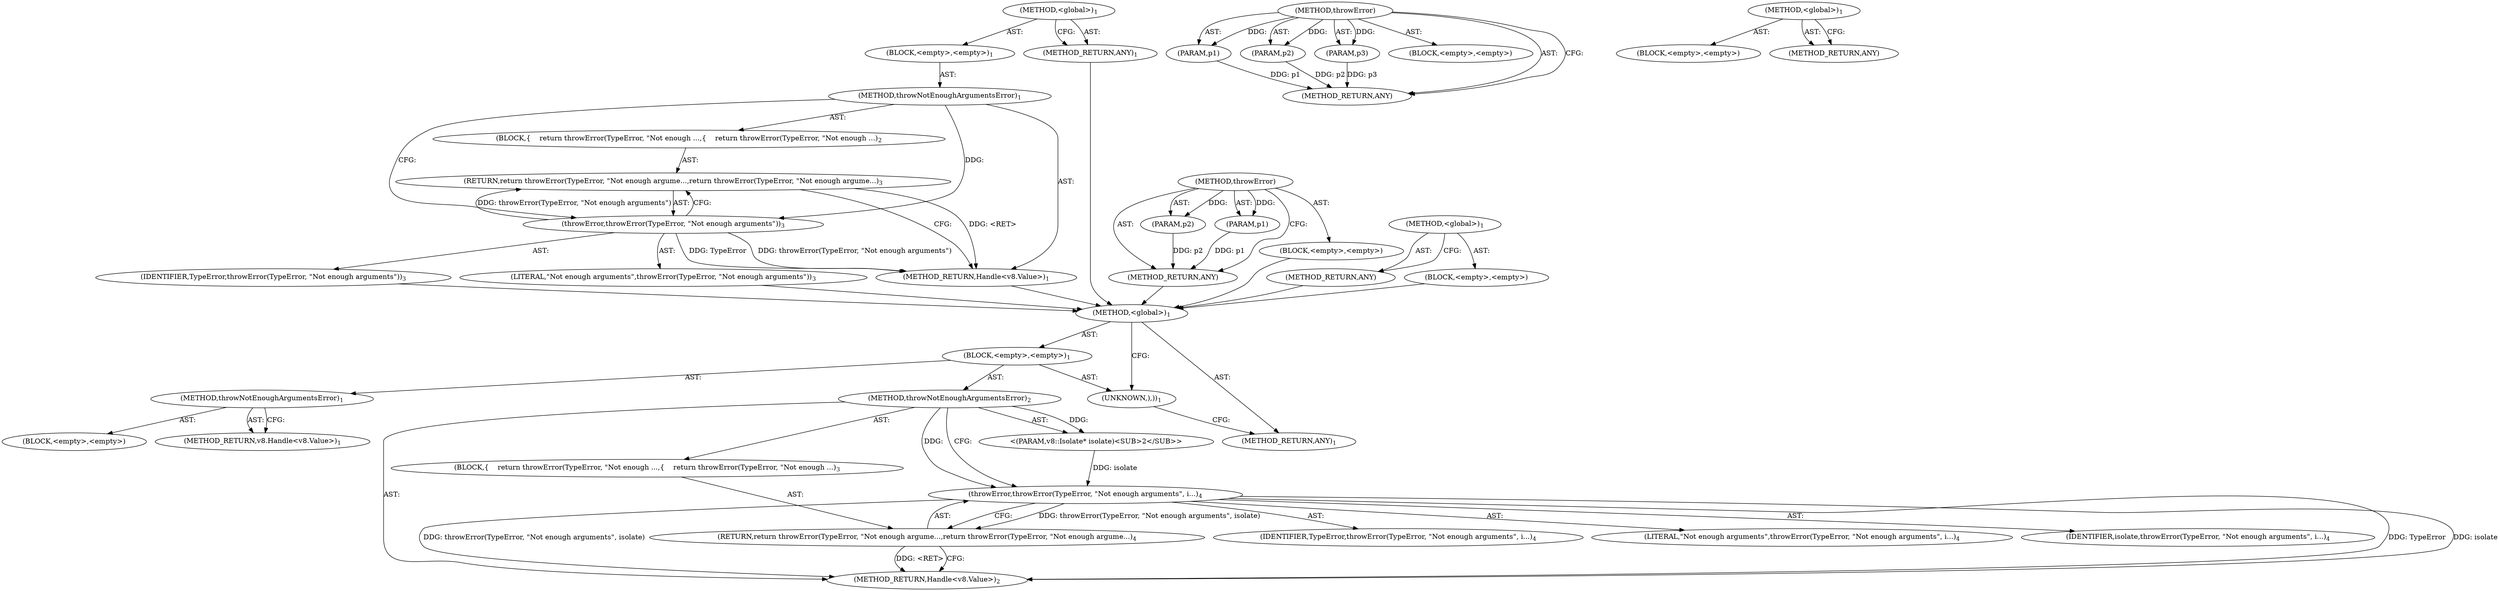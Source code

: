 digraph "throwNotEnoughArgumentsError" {
vulnerable_6 [label=<(METHOD,&lt;global&gt;)<SUB>1</SUB>>];
vulnerable_7 [label=<(BLOCK,&lt;empty&gt;,&lt;empty&gt;)<SUB>1</SUB>>];
vulnerable_8 [label=<(METHOD,throwNotEnoughArgumentsError)<SUB>1</SUB>>];
vulnerable_9 [label=<(BLOCK,{
    return throwError(TypeError, &quot;Not enough ...,{
    return throwError(TypeError, &quot;Not enough ...)<SUB>2</SUB>>];
vulnerable_10 [label=<(RETURN,return throwError(TypeError, &quot;Not enough argume...,return throwError(TypeError, &quot;Not enough argume...)<SUB>3</SUB>>];
vulnerable_11 [label=<(throwError,throwError(TypeError, &quot;Not enough arguments&quot;))<SUB>3</SUB>>];
vulnerable_12 [label=<(IDENTIFIER,TypeError,throwError(TypeError, &quot;Not enough arguments&quot;))<SUB>3</SUB>>];
vulnerable_13 [label=<(LITERAL,&quot;Not enough arguments&quot;,throwError(TypeError, &quot;Not enough arguments&quot;))<SUB>3</SUB>>];
vulnerable_14 [label=<(METHOD_RETURN,Handle&lt;v8.Value&gt;)<SUB>1</SUB>>];
vulnerable_16 [label=<(METHOD_RETURN,ANY)<SUB>1</SUB>>];
vulnerable_33 [label=<(METHOD,throwError)>];
vulnerable_34 [label=<(PARAM,p1)>];
vulnerable_35 [label=<(PARAM,p2)>];
vulnerable_36 [label=<(BLOCK,&lt;empty&gt;,&lt;empty&gt;)>];
vulnerable_37 [label=<(METHOD_RETURN,ANY)>];
vulnerable_27 [label=<(METHOD,&lt;global&gt;)<SUB>1</SUB>>];
vulnerable_28 [label=<(BLOCK,&lt;empty&gt;,&lt;empty&gt;)>];
vulnerable_29 [label=<(METHOD_RETURN,ANY)>];
fixed_6 [label=<(METHOD,&lt;global&gt;)<SUB>1</SUB>>];
fixed_7 [label=<(BLOCK,&lt;empty&gt;,&lt;empty&gt;)<SUB>1</SUB>>];
fixed_8 [label=<(METHOD,throwNotEnoughArgumentsError)<SUB>1</SUB>>];
fixed_9 [label=<(BLOCK,&lt;empty&gt;,&lt;empty&gt;)>];
fixed_10 [label=<(METHOD_RETURN,v8.Handle&lt;v8.Value&gt;)<SUB>1</SUB>>];
fixed_12 [label=<(UNKNOWN,),))<SUB>1</SUB>>];
fixed_13 [label=<(METHOD,throwNotEnoughArgumentsError)<SUB>2</SUB>>];
fixed_14 [label="<(PARAM,v8::Isolate* isolate)<SUB>2</SUB>>"];
fixed_15 [label=<(BLOCK,{
    return throwError(TypeError, &quot;Not enough ...,{
    return throwError(TypeError, &quot;Not enough ...)<SUB>3</SUB>>];
fixed_16 [label=<(RETURN,return throwError(TypeError, &quot;Not enough argume...,return throwError(TypeError, &quot;Not enough argume...)<SUB>4</SUB>>];
fixed_17 [label=<(throwError,throwError(TypeError, &quot;Not enough arguments&quot;, i...)<SUB>4</SUB>>];
fixed_18 [label=<(IDENTIFIER,TypeError,throwError(TypeError, &quot;Not enough arguments&quot;, i...)<SUB>4</SUB>>];
fixed_19 [label=<(LITERAL,&quot;Not enough arguments&quot;,throwError(TypeError, &quot;Not enough arguments&quot;, i...)<SUB>4</SUB>>];
fixed_20 [label=<(IDENTIFIER,isolate,throwError(TypeError, &quot;Not enough arguments&quot;, i...)<SUB>4</SUB>>];
fixed_21 [label=<(METHOD_RETURN,Handle&lt;v8.Value&gt;)<SUB>2</SUB>>];
fixed_23 [label=<(METHOD_RETURN,ANY)<SUB>1</SUB>>];
fixed_44 [label=<(METHOD,throwError)>];
fixed_45 [label=<(PARAM,p1)>];
fixed_46 [label=<(PARAM,p2)>];
fixed_47 [label=<(PARAM,p3)>];
fixed_48 [label=<(BLOCK,&lt;empty&gt;,&lt;empty&gt;)>];
fixed_49 [label=<(METHOD_RETURN,ANY)>];
fixed_38 [label=<(METHOD,&lt;global&gt;)<SUB>1</SUB>>];
fixed_39 [label=<(BLOCK,&lt;empty&gt;,&lt;empty&gt;)>];
fixed_40 [label=<(METHOD_RETURN,ANY)>];
vulnerable_6 -> vulnerable_7  [key=0, label="AST: "];
vulnerable_6 -> vulnerable_16  [key=0, label="AST: "];
vulnerable_6 -> vulnerable_16  [key=1, label="CFG: "];
vulnerable_7 -> vulnerable_8  [key=0, label="AST: "];
vulnerable_8 -> vulnerable_9  [key=0, label="AST: "];
vulnerable_8 -> vulnerable_14  [key=0, label="AST: "];
vulnerable_8 -> vulnerable_11  [key=0, label="CFG: "];
vulnerable_8 -> vulnerable_11  [key=1, label="DDG: "];
vulnerable_9 -> vulnerable_10  [key=0, label="AST: "];
vulnerable_10 -> vulnerable_11  [key=0, label="AST: "];
vulnerable_10 -> vulnerable_14  [key=0, label="CFG: "];
vulnerable_10 -> vulnerable_14  [key=1, label="DDG: &lt;RET&gt;"];
vulnerable_11 -> vulnerable_12  [key=0, label="AST: "];
vulnerable_11 -> vulnerable_13  [key=0, label="AST: "];
vulnerable_11 -> vulnerable_10  [key=0, label="CFG: "];
vulnerable_11 -> vulnerable_10  [key=1, label="DDG: throwError(TypeError, &quot;Not enough arguments&quot;)"];
vulnerable_11 -> vulnerable_14  [key=0, label="DDG: TypeError"];
vulnerable_11 -> vulnerable_14  [key=1, label="DDG: throwError(TypeError, &quot;Not enough arguments&quot;)"];
vulnerable_12 -> fixed_6  [key=0];
vulnerable_13 -> fixed_6  [key=0];
vulnerable_14 -> fixed_6  [key=0];
vulnerable_16 -> fixed_6  [key=0];
vulnerable_33 -> vulnerable_34  [key=0, label="AST: "];
vulnerable_33 -> vulnerable_34  [key=1, label="DDG: "];
vulnerable_33 -> vulnerable_36  [key=0, label="AST: "];
vulnerable_33 -> vulnerable_35  [key=0, label="AST: "];
vulnerable_33 -> vulnerable_35  [key=1, label="DDG: "];
vulnerable_33 -> vulnerable_37  [key=0, label="AST: "];
vulnerable_33 -> vulnerable_37  [key=1, label="CFG: "];
vulnerable_34 -> vulnerable_37  [key=0, label="DDG: p1"];
vulnerable_35 -> vulnerable_37  [key=0, label="DDG: p2"];
vulnerable_36 -> fixed_6  [key=0];
vulnerable_37 -> fixed_6  [key=0];
vulnerable_27 -> vulnerable_28  [key=0, label="AST: "];
vulnerable_27 -> vulnerable_29  [key=0, label="AST: "];
vulnerable_27 -> vulnerable_29  [key=1, label="CFG: "];
vulnerable_28 -> fixed_6  [key=0];
vulnerable_29 -> fixed_6  [key=0];
fixed_6 -> fixed_7  [key=0, label="AST: "];
fixed_6 -> fixed_23  [key=0, label="AST: "];
fixed_6 -> fixed_12  [key=0, label="CFG: "];
fixed_7 -> fixed_8  [key=0, label="AST: "];
fixed_7 -> fixed_12  [key=0, label="AST: "];
fixed_7 -> fixed_13  [key=0, label="AST: "];
fixed_8 -> fixed_9  [key=0, label="AST: "];
fixed_8 -> fixed_10  [key=0, label="AST: "];
fixed_8 -> fixed_10  [key=1, label="CFG: "];
fixed_12 -> fixed_23  [key=0, label="CFG: "];
fixed_13 -> fixed_14  [key=0, label="AST: "];
fixed_13 -> fixed_14  [key=1, label="DDG: "];
fixed_13 -> fixed_15  [key=0, label="AST: "];
fixed_13 -> fixed_21  [key=0, label="AST: "];
fixed_13 -> fixed_17  [key=0, label="CFG: "];
fixed_13 -> fixed_17  [key=1, label="DDG: "];
fixed_14 -> fixed_17  [key=0, label="DDG: isolate"];
fixed_15 -> fixed_16  [key=0, label="AST: "];
fixed_16 -> fixed_17  [key=0, label="AST: "];
fixed_16 -> fixed_21  [key=0, label="CFG: "];
fixed_16 -> fixed_21  [key=1, label="DDG: &lt;RET&gt;"];
fixed_17 -> fixed_18  [key=0, label="AST: "];
fixed_17 -> fixed_19  [key=0, label="AST: "];
fixed_17 -> fixed_20  [key=0, label="AST: "];
fixed_17 -> fixed_16  [key=0, label="CFG: "];
fixed_17 -> fixed_16  [key=1, label="DDG: throwError(TypeError, &quot;Not enough arguments&quot;, isolate)"];
fixed_17 -> fixed_21  [key=0, label="DDG: TypeError"];
fixed_17 -> fixed_21  [key=1, label="DDG: isolate"];
fixed_17 -> fixed_21  [key=2, label="DDG: throwError(TypeError, &quot;Not enough arguments&quot;, isolate)"];
fixed_44 -> fixed_45  [key=0, label="AST: "];
fixed_44 -> fixed_45  [key=1, label="DDG: "];
fixed_44 -> fixed_48  [key=0, label="AST: "];
fixed_44 -> fixed_46  [key=0, label="AST: "];
fixed_44 -> fixed_46  [key=1, label="DDG: "];
fixed_44 -> fixed_49  [key=0, label="AST: "];
fixed_44 -> fixed_49  [key=1, label="CFG: "];
fixed_44 -> fixed_47  [key=0, label="AST: "];
fixed_44 -> fixed_47  [key=1, label="DDG: "];
fixed_45 -> fixed_49  [key=0, label="DDG: p1"];
fixed_46 -> fixed_49  [key=0, label="DDG: p2"];
fixed_47 -> fixed_49  [key=0, label="DDG: p3"];
fixed_38 -> fixed_39  [key=0, label="AST: "];
fixed_38 -> fixed_40  [key=0, label="AST: "];
fixed_38 -> fixed_40  [key=1, label="CFG: "];
}
